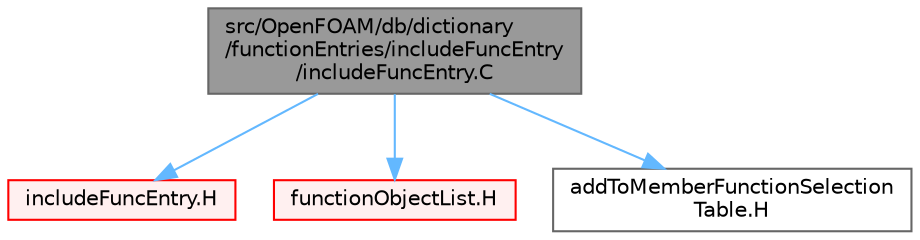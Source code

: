 digraph "src/OpenFOAM/db/dictionary/functionEntries/includeFuncEntry/includeFuncEntry.C"
{
 // LATEX_PDF_SIZE
  bgcolor="transparent";
  edge [fontname=Helvetica,fontsize=10,labelfontname=Helvetica,labelfontsize=10];
  node [fontname=Helvetica,fontsize=10,shape=box,height=0.2,width=0.4];
  Node1 [id="Node000001",label="src/OpenFOAM/db/dictionary\l/functionEntries/includeFuncEntry\l/includeFuncEntry.C",height=0.2,width=0.4,color="gray40", fillcolor="grey60", style="filled", fontcolor="black",tooltip=" "];
  Node1 -> Node2 [id="edge1_Node000001_Node000002",color="steelblue1",style="solid",tooltip=" "];
  Node2 [id="Node000002",label="includeFuncEntry.H",height=0.2,width=0.4,color="red", fillcolor="#FFF0F0", style="filled",URL="$includeFuncEntry_8H.html",tooltip=" "];
  Node1 -> Node115 [id="edge2_Node000001_Node000115",color="steelblue1",style="solid",tooltip=" "];
  Node115 [id="Node000115",label="functionObjectList.H",height=0.2,width=0.4,color="red", fillcolor="#FFF0F0", style="filled",URL="$functionObjectList_8H.html",tooltip=" "];
  Node1 -> Node168 [id="edge3_Node000001_Node000168",color="steelblue1",style="solid",tooltip=" "];
  Node168 [id="Node000168",label="addToMemberFunctionSelection\lTable.H",height=0.2,width=0.4,color="grey40", fillcolor="white", style="filled",URL="$addToMemberFunctionSelectionTable_8H.html",tooltip="Macros for easy insertion into member function selection tables."];
}
